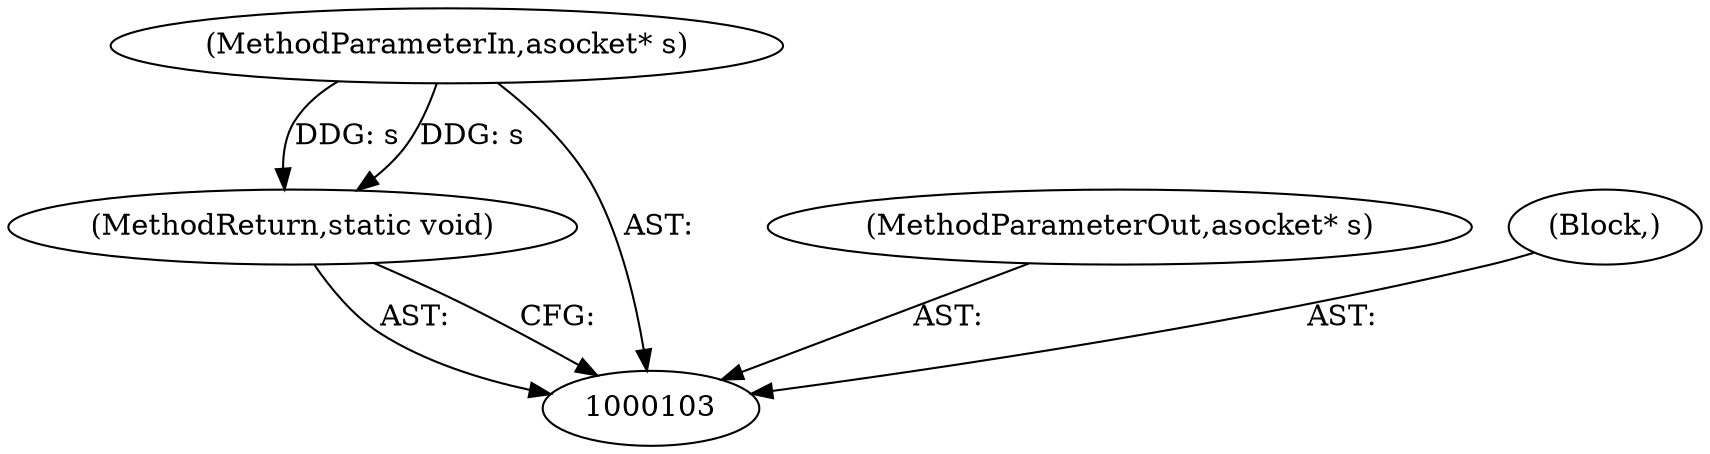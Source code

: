 digraph "0_Android_268068f25673242d1d5130d96202d3288c91b700_3" {
"1000106" [label="(MethodReturn,static void)"];
"1000104" [label="(MethodParameterIn,asocket* s)"];
"1000111" [label="(MethodParameterOut,asocket* s)"];
"1000105" [label="(Block,)"];
"1000106" -> "1000103"  [label="AST: "];
"1000106" -> "1000103"  [label="CFG: "];
"1000104" -> "1000106"  [label="DDG: s"];
"1000104" -> "1000103"  [label="AST: "];
"1000104" -> "1000106"  [label="DDG: s"];
"1000111" -> "1000103"  [label="AST: "];
"1000105" -> "1000103"  [label="AST: "];
}
